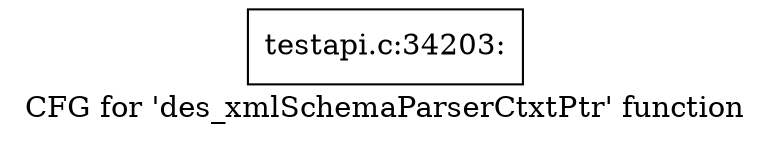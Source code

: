 digraph "CFG for 'des_xmlSchemaParserCtxtPtr' function" {
	label="CFG for 'des_xmlSchemaParserCtxtPtr' function";

	Node0x533cf40 [shape=record,label="{testapi.c:34203:}"];
}
